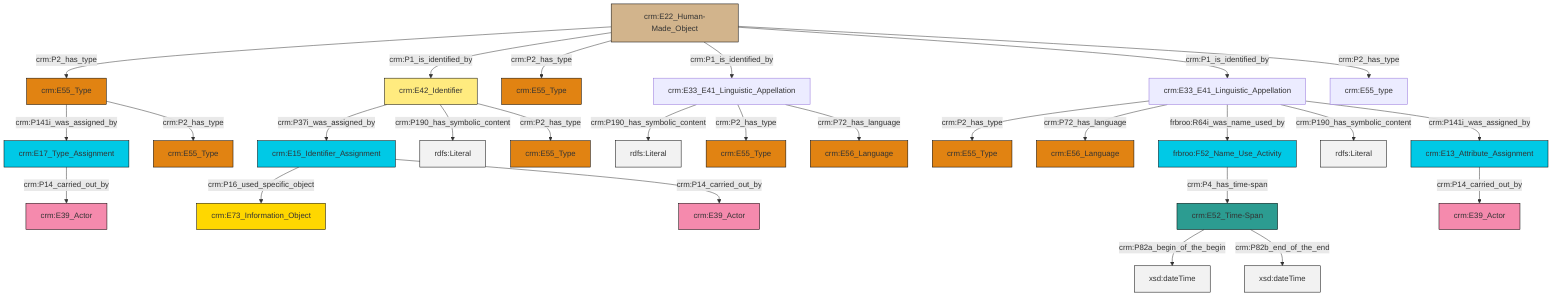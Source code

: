graph TD
classDef Literal fill:#f2f2f2,stroke:#000000;
classDef CRM_Entity fill:#FFFFFF,stroke:#000000;
classDef Temporal_Entity fill:#00C9E6, stroke:#000000;
classDef Type fill:#E18312, stroke:#000000;
classDef Time-Span fill:#2C9C91, stroke:#000000;
classDef Appellation fill:#FFEB7F, stroke:#000000;
classDef Place fill:#008836, stroke:#000000;
classDef Persistent_Item fill:#B266B2, stroke:#000000;
classDef Conceptual_Object fill:#FFD700, stroke:#000000;
classDef Physical_Thing fill:#D2B48C, stroke:#000000;
classDef Actor fill:#f58aad, stroke:#000000;
classDef PC_Classes fill:#4ce600, stroke:#000000;
classDef Multi fill:#cccccc,stroke:#000000;

0["frbroo:F52_Name_Use_Activity"]:::Temporal_Entity -->|crm:P4_has_time-span| 1["crm:E52_Time-Span"]:::Time-Span
1["crm:E52_Time-Span"]:::Time-Span -->|crm:P82a_begin_of_the_begin| 2[xsd:dateTime]:::Literal
5["crm:E15_Identifier_Assignment"]:::Temporal_Entity -->|crm:P16_used_specific_object| 6["crm:E73_Information_Object"]:::Conceptual_Object
9["crm:E22_Human-Made_Object"]:::Physical_Thing -->|crm:P2_has_type| 10["crm:E55_Type"]:::Type
11["crm:E33_E41_Linguistic_Appellation"]:::Default -->|crm:P2_has_type| 12["crm:E55_Type"]:::Type
11["crm:E33_E41_Linguistic_Appellation"]:::Default -->|crm:P72_has_language| 16["crm:E56_Language"]:::Type
9["crm:E22_Human-Made_Object"]:::Physical_Thing -->|crm:P1_is_identified_by| 14["crm:E42_Identifier"]:::Appellation
9["crm:E22_Human-Made_Object"]:::Physical_Thing -->|crm:P2_has_type| 17["crm:E55_Type"]:::Type
10["crm:E55_Type"]:::Type -->|crm:P141i_was_assigned_by| 3["crm:E17_Type_Assignment"]:::Temporal_Entity
5["crm:E15_Identifier_Assignment"]:::Temporal_Entity -->|crm:P14_carried_out_by| 26["crm:E39_Actor"]:::Actor
21["crm:E33_E41_Linguistic_Appellation"]:::Default -->|crm:P190_has_symbolic_content| 29[rdfs:Literal]:::Literal
10["crm:E55_Type"]:::Type -->|crm:P2_has_type| 19["crm:E55_Type"]:::Type
11["crm:E33_E41_Linguistic_Appellation"]:::Default -->|frbroo:R64i_was_name_used_by| 0["frbroo:F52_Name_Use_Activity"]:::Temporal_Entity
21["crm:E33_E41_Linguistic_Appellation"]:::Default -->|crm:P2_has_type| 32["crm:E55_Type"]:::Type
21["crm:E33_E41_Linguistic_Appellation"]:::Default -->|crm:P72_has_language| 27["crm:E56_Language"]:::Type
14["crm:E42_Identifier"]:::Appellation -->|crm:P37i_was_assigned_by| 5["crm:E15_Identifier_Assignment"]:::Temporal_Entity
14["crm:E42_Identifier"]:::Appellation -->|crm:P190_has_symbolic_content| 38[rdfs:Literal]:::Literal
11["crm:E33_E41_Linguistic_Appellation"]:::Default -->|crm:P190_has_symbolic_content| 41[rdfs:Literal]:::Literal
1["crm:E52_Time-Span"]:::Time-Span -->|crm:P82b_end_of_the_end| 42[xsd:dateTime]:::Literal
11["crm:E33_E41_Linguistic_Appellation"]:::Default -->|crm:P141i_was_assigned_by| 23["crm:E13_Attribute_Assignment"]:::Temporal_Entity
9["crm:E22_Human-Made_Object"]:::Physical_Thing -->|crm:P1_is_identified_by| 21["crm:E33_E41_Linguistic_Appellation"]:::Default
9["crm:E22_Human-Made_Object"]:::Physical_Thing -->|crm:P1_is_identified_by| 11["crm:E33_E41_Linguistic_Appellation"]:::Default
23["crm:E13_Attribute_Assignment"]:::Temporal_Entity -->|crm:P14_carried_out_by| 36["crm:E39_Actor"]:::Actor
9["crm:E22_Human-Made_Object"]:::Physical_Thing -->|crm:P2_has_type| 33["crm:E55_type"]:::Default
3["crm:E17_Type_Assignment"]:::Temporal_Entity -->|crm:P14_carried_out_by| 7["crm:E39_Actor"]:::Actor
14["crm:E42_Identifier"]:::Appellation -->|crm:P2_has_type| 47["crm:E55_Type"]:::Type